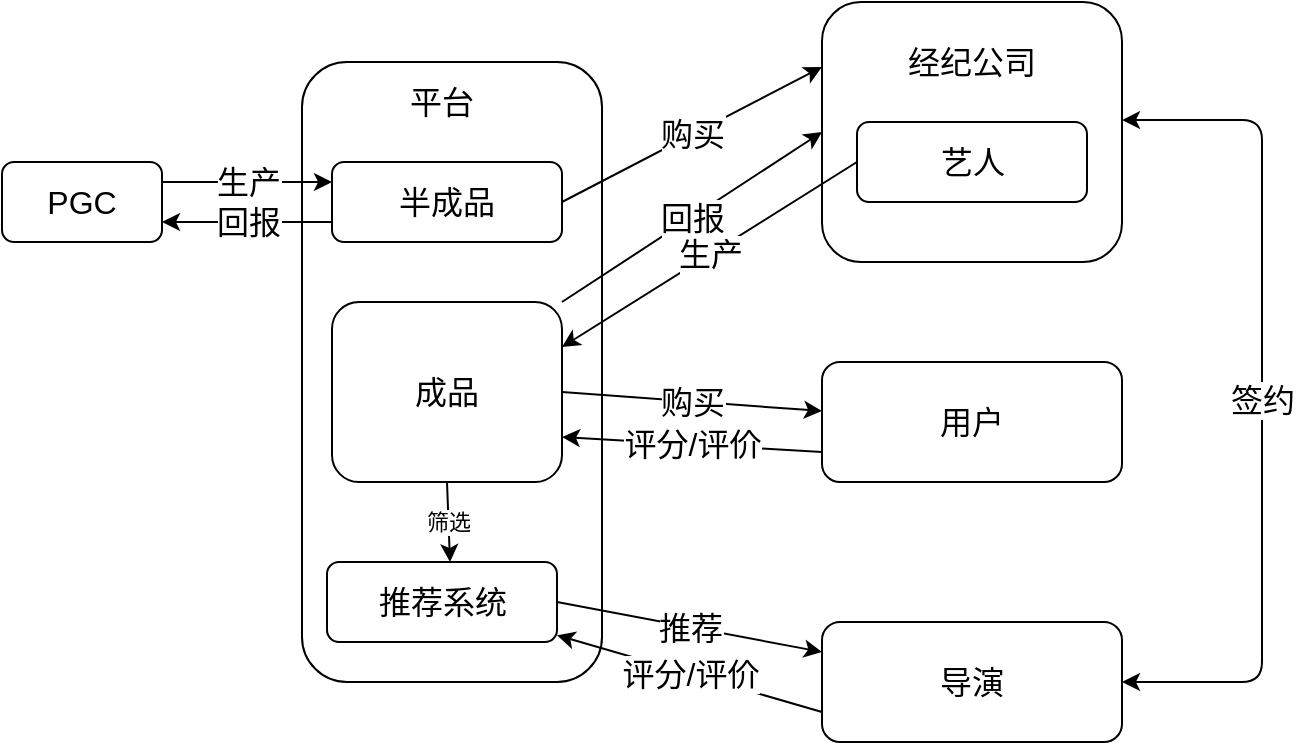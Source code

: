 <mxfile version="12.4.2" type="github" pages="1">
  <diagram id="esLknVKZbZ8jd0jGm5_e" name="第 1 页">
    <mxGraphModel dx="932" dy="487" grid="1" gridSize="10" guides="1" tooltips="1" connect="1" arrows="1" fold="1" page="1" pageScale="1" pageWidth="850" pageHeight="1100" math="0" shadow="0">
      <root>
        <mxCell id="0"/>
        <mxCell id="1" parent="0"/>
        <mxCell id="2OEw2lOvrUbLWLLbQ7my-1" value="&lt;font style=&quot;font-size: 16px&quot;&gt;PGC&lt;/font&gt;" style="rounded=1;whiteSpace=wrap;html=1;" vertex="1" parent="1">
          <mxGeometry x="50" y="120" width="80" height="40" as="geometry"/>
        </mxCell>
        <mxCell id="2OEw2lOvrUbLWLLbQ7my-3" value="" style="rounded=1;whiteSpace=wrap;html=1;" vertex="1" parent="1">
          <mxGeometry x="200" y="70" width="150" height="310" as="geometry"/>
        </mxCell>
        <mxCell id="2OEw2lOvrUbLWLLbQ7my-4" value="&lt;font style=&quot;font-size: 16px&quot;&gt;平台&lt;/font&gt;" style="text;html=1;strokeColor=none;fillColor=none;align=center;verticalAlign=middle;whiteSpace=wrap;rounded=0;" vertex="1" parent="1">
          <mxGeometry x="250" y="80" width="40" height="20" as="geometry"/>
        </mxCell>
        <mxCell id="2OEw2lOvrUbLWLLbQ7my-6" value="&lt;font style=&quot;font-size: 16px&quot;&gt;半成品&lt;/font&gt;" style="rounded=1;whiteSpace=wrap;html=1;" vertex="1" parent="1">
          <mxGeometry x="215" y="120" width="115" height="40" as="geometry"/>
        </mxCell>
        <mxCell id="2OEw2lOvrUbLWLLbQ7my-7" value="&lt;font style=&quot;font-size: 16px&quot;&gt;成品&lt;/font&gt;" style="rounded=1;whiteSpace=wrap;html=1;" vertex="1" parent="1">
          <mxGeometry x="215" y="190" width="115" height="90" as="geometry"/>
        </mxCell>
        <mxCell id="2OEw2lOvrUbLWLLbQ7my-8" value="&lt;font style=&quot;font-size: 16px&quot;&gt;推荐系统&lt;/font&gt;" style="rounded=1;whiteSpace=wrap;html=1;" vertex="1" parent="1">
          <mxGeometry x="212.5" y="320" width="115" height="40" as="geometry"/>
        </mxCell>
        <mxCell id="2OEw2lOvrUbLWLLbQ7my-9" value="筛选" style="endArrow=classic;html=1;exitX=0.5;exitY=1;exitDx=0;exitDy=0;" edge="1" parent="1" source="2OEw2lOvrUbLWLLbQ7my-7">
          <mxGeometry width="50" height="50" relative="1" as="geometry">
            <mxPoint x="30" y="410" as="sourcePoint"/>
            <mxPoint x="274" y="320" as="targetPoint"/>
          </mxGeometry>
        </mxCell>
        <mxCell id="2OEw2lOvrUbLWLLbQ7my-10" value="" style="rounded=1;whiteSpace=wrap;html=1;" vertex="1" parent="1">
          <mxGeometry x="460" y="40" width="150" height="130" as="geometry"/>
        </mxCell>
        <mxCell id="2OEw2lOvrUbLWLLbQ7my-13" value="&lt;font style=&quot;font-size: 16px&quot;&gt;生产&lt;/font&gt;" style="endArrow=classic;html=1;exitX=1;exitY=0.25;exitDx=0;exitDy=0;entryX=0;entryY=0.25;entryDx=0;entryDy=0;" edge="1" parent="1" source="2OEw2lOvrUbLWLLbQ7my-1" target="2OEw2lOvrUbLWLLbQ7my-6">
          <mxGeometry width="50" height="50" relative="1" as="geometry">
            <mxPoint x="90" y="250" as="sourcePoint"/>
            <mxPoint x="140" y="200" as="targetPoint"/>
          </mxGeometry>
        </mxCell>
        <mxCell id="2OEw2lOvrUbLWLLbQ7my-14" value="&lt;font style=&quot;font-size: 16px&quot;&gt;回报&lt;/font&gt;" style="endArrow=classic;html=1;exitX=0;exitY=0.75;exitDx=0;exitDy=0;entryX=1;entryY=0.75;entryDx=0;entryDy=0;" edge="1" parent="1" source="2OEw2lOvrUbLWLLbQ7my-6" target="2OEw2lOvrUbLWLLbQ7my-1">
          <mxGeometry width="50" height="50" relative="1" as="geometry">
            <mxPoint x="90" y="300" as="sourcePoint"/>
            <mxPoint x="140" y="250" as="targetPoint"/>
          </mxGeometry>
        </mxCell>
        <mxCell id="2OEw2lOvrUbLWLLbQ7my-16" value="&lt;font style=&quot;font-size: 16px&quot;&gt;经纪公司&lt;/font&gt;" style="text;html=1;strokeColor=none;fillColor=none;align=center;verticalAlign=middle;whiteSpace=wrap;rounded=0;" vertex="1" parent="1">
          <mxGeometry x="500" y="60" width="70" height="20" as="geometry"/>
        </mxCell>
        <mxCell id="2OEw2lOvrUbLWLLbQ7my-17" value="&lt;font style=&quot;font-size: 16px&quot;&gt;艺人&lt;/font&gt;" style="rounded=1;whiteSpace=wrap;html=1;" vertex="1" parent="1">
          <mxGeometry x="477.5" y="100" width="115" height="40" as="geometry"/>
        </mxCell>
        <mxCell id="2OEw2lOvrUbLWLLbQ7my-18" value="&lt;font style=&quot;font-size: 16px&quot;&gt;购买&lt;/font&gt;" style="endArrow=classic;html=1;exitX=1;exitY=0.5;exitDx=0;exitDy=0;entryX=0;entryY=0.25;entryDx=0;entryDy=0;" edge="1" parent="1" source="2OEw2lOvrUbLWLLbQ7my-6" target="2OEw2lOvrUbLWLLbQ7my-10">
          <mxGeometry width="50" height="50" relative="1" as="geometry">
            <mxPoint x="90" y="410" as="sourcePoint"/>
            <mxPoint x="140" y="360" as="targetPoint"/>
          </mxGeometry>
        </mxCell>
        <mxCell id="2OEw2lOvrUbLWLLbQ7my-19" value="&lt;font style=&quot;font-size: 16px&quot;&gt;生产&lt;/font&gt;" style="endArrow=classic;html=1;exitX=0;exitY=0.5;exitDx=0;exitDy=0;entryX=1;entryY=0.25;entryDx=0;entryDy=0;" edge="1" parent="1" source="2OEw2lOvrUbLWLLbQ7my-17" target="2OEw2lOvrUbLWLLbQ7my-7">
          <mxGeometry width="50" height="50" relative="1" as="geometry">
            <mxPoint x="130" y="420" as="sourcePoint"/>
            <mxPoint x="330" y="235" as="targetPoint"/>
          </mxGeometry>
        </mxCell>
        <mxCell id="2OEw2lOvrUbLWLLbQ7my-20" value="&lt;font style=&quot;font-size: 16px&quot;&gt;回报&lt;/font&gt;" style="endArrow=classic;html=1;exitX=1;exitY=0;exitDx=0;exitDy=0;entryX=0;entryY=0.5;entryDx=0;entryDy=0;" edge="1" parent="1" source="2OEw2lOvrUbLWLLbQ7my-7" target="2OEw2lOvrUbLWLLbQ7my-10">
          <mxGeometry width="50" height="50" relative="1" as="geometry">
            <mxPoint x="110" y="420" as="sourcePoint"/>
            <mxPoint x="160" y="370" as="targetPoint"/>
          </mxGeometry>
        </mxCell>
        <mxCell id="2OEw2lOvrUbLWLLbQ7my-21" value="&lt;font style=&quot;font-size: 16px&quot;&gt;用户&lt;/font&gt;" style="rounded=1;whiteSpace=wrap;html=1;" vertex="1" parent="1">
          <mxGeometry x="460" y="220" width="150" height="60" as="geometry"/>
        </mxCell>
        <mxCell id="2OEw2lOvrUbLWLLbQ7my-22" value="&lt;font style=&quot;font-size: 16px&quot;&gt;购买&lt;/font&gt;" style="endArrow=classic;html=1;exitX=1;exitY=0.5;exitDx=0;exitDy=0;" edge="1" parent="1" source="2OEw2lOvrUbLWLLbQ7my-7" target="2OEw2lOvrUbLWLLbQ7my-21">
          <mxGeometry width="50" height="50" relative="1" as="geometry">
            <mxPoint x="410" y="300" as="sourcePoint"/>
            <mxPoint x="280" y="390" as="targetPoint"/>
          </mxGeometry>
        </mxCell>
        <mxCell id="2OEw2lOvrUbLWLLbQ7my-23" value="&lt;font style=&quot;font-size: 16px&quot;&gt;评分/评价&lt;/font&gt;" style="endArrow=classic;html=1;exitX=0;exitY=0.75;exitDx=0;exitDy=0;entryX=1;entryY=0.75;entryDx=0;entryDy=0;" edge="1" parent="1" source="2OEw2lOvrUbLWLLbQ7my-21" target="2OEw2lOvrUbLWLLbQ7my-7">
          <mxGeometry width="50" height="50" relative="1" as="geometry">
            <mxPoint x="200" y="510" as="sourcePoint"/>
            <mxPoint x="260" y="440" as="targetPoint"/>
          </mxGeometry>
        </mxCell>
        <mxCell id="2OEw2lOvrUbLWLLbQ7my-24" value="&lt;font style=&quot;font-size: 16px&quot;&gt;导演&lt;/font&gt;" style="rounded=1;whiteSpace=wrap;html=1;" vertex="1" parent="1">
          <mxGeometry x="460" y="350" width="150" height="60" as="geometry"/>
        </mxCell>
        <mxCell id="2OEw2lOvrUbLWLLbQ7my-25" value="&lt;font style=&quot;font-size: 16px&quot;&gt;推荐&lt;/font&gt;" style="endArrow=classic;html=1;exitX=1;exitY=0.5;exitDx=0;exitDy=0;entryX=0;entryY=0.25;entryDx=0;entryDy=0;" edge="1" parent="1" source="2OEw2lOvrUbLWLLbQ7my-8" target="2OEw2lOvrUbLWLLbQ7my-24">
          <mxGeometry width="50" height="50" relative="1" as="geometry">
            <mxPoint x="180" y="460" as="sourcePoint"/>
            <mxPoint x="230" y="410" as="targetPoint"/>
          </mxGeometry>
        </mxCell>
        <mxCell id="2OEw2lOvrUbLWLLbQ7my-26" value="&lt;font style=&quot;font-size: 16px&quot;&gt;评分/评价&lt;/font&gt;" style="endArrow=classic;html=1;exitX=0;exitY=0.75;exitDx=0;exitDy=0;" edge="1" parent="1" source="2OEw2lOvrUbLWLLbQ7my-24" target="2OEw2lOvrUbLWLLbQ7my-8">
          <mxGeometry width="50" height="50" relative="1" as="geometry">
            <mxPoint x="160" y="480" as="sourcePoint"/>
            <mxPoint x="210" y="430" as="targetPoint"/>
          </mxGeometry>
        </mxCell>
        <mxCell id="2OEw2lOvrUbLWLLbQ7my-27" value="&lt;font style=&quot;font-size: 16px&quot;&gt;签约&lt;/font&gt;" style="endArrow=classic;startArrow=classic;html=1;exitX=1;exitY=0.454;exitDx=0;exitDy=0;exitPerimeter=0;entryX=1;entryY=0.5;entryDx=0;entryDy=0;" edge="1" parent="1" source="2OEw2lOvrUbLWLLbQ7my-10" target="2OEw2lOvrUbLWLLbQ7my-24">
          <mxGeometry width="50" height="50" relative="1" as="geometry">
            <mxPoint x="330" y="500" as="sourcePoint"/>
            <mxPoint x="380" y="450" as="targetPoint"/>
            <Array as="points">
              <mxPoint x="680" y="99"/>
              <mxPoint x="680" y="380"/>
            </Array>
          </mxGeometry>
        </mxCell>
      </root>
    </mxGraphModel>
  </diagram>
</mxfile>
